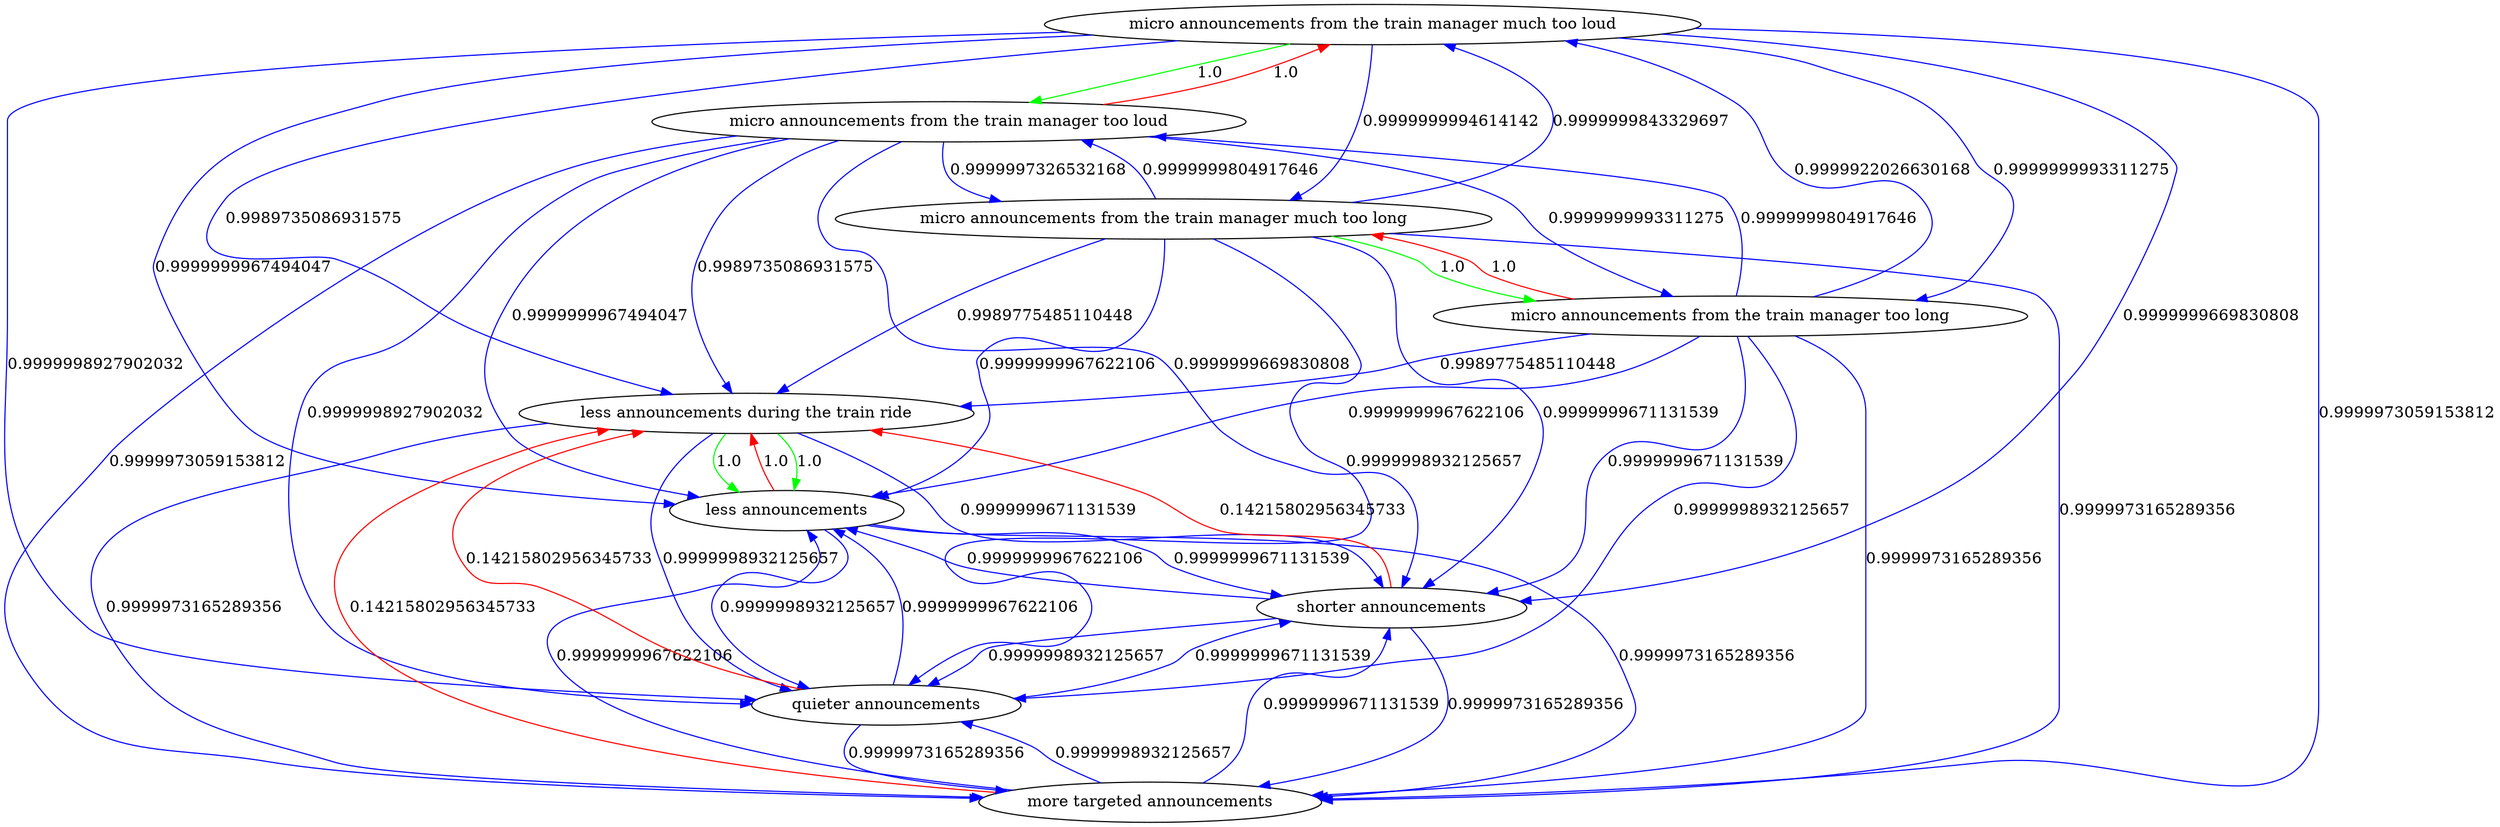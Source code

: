 digraph rawGraph {
"less announcements during the train ride";"less announcements";"micro announcements from the train manager much too loud";"micro announcements from the train manager too loud";"micro announcements from the train manager much too long";"micro announcements from the train manager too long";"more targeted announcements";"quieter announcements";"shorter announcements";"less announcements during the train ride" -> "less announcements" [label=1.0] [color=green]
"less announcements during the train ride" -> "less announcements" [label=1.0] [color=green]
"less announcements" -> "less announcements during the train ride" [label=1.0] [color=red]
"micro announcements from the train manager much too loud" -> "micro announcements from the train manager too loud" [label=1.0] [color=green]
"micro announcements from the train manager too loud" -> "micro announcements from the train manager much too loud" [label=1.0] [color=red]
"micro announcements from the train manager much too loud" -> "less announcements during the train ride" [label=0.9989735086931575] [color=blue]
"micro announcements from the train manager much too loud" -> "less announcements" [label=0.9999999967494047] [color=blue]
"micro announcements from the train manager too loud" -> "less announcements during the train ride" [label=0.9989735086931575] [color=blue]
"micro announcements from the train manager too loud" -> "less announcements" [label=0.9999999967494047] [color=blue]
"micro announcements from the train manager much too long" -> "micro announcements from the train manager too long" [label=1.0] [color=green]
"micro announcements from the train manager too long" -> "micro announcements from the train manager much too long" [label=1.0] [color=red]
"micro announcements from the train manager much too loud" -> "micro announcements from the train manager much too long" [label=0.9999999994614142] [color=blue]
"micro announcements from the train manager much too loud" -> "micro announcements from the train manager too long" [label=0.9999999993311275] [color=blue]
"micro announcements from the train manager too loud" -> "micro announcements from the train manager much too long" [label=0.9999997326532168] [color=blue]
"micro announcements from the train manager too loud" -> "micro announcements from the train manager too long" [label=0.9999999993311275] [color=blue]
"micro announcements from the train manager much too long" -> "less announcements during the train ride" [label=0.9989775485110448] [color=blue]
"micro announcements from the train manager much too long" -> "less announcements" [label=0.9999999967622106] [color=blue]
"micro announcements from the train manager much too long" -> "micro announcements from the train manager much too loud" [label=0.9999999843329697] [color=blue]
"micro announcements from the train manager much too long" -> "micro announcements from the train manager too loud" [label=0.9999999804917646] [color=blue]
"micro announcements from the train manager too long" -> "less announcements during the train ride" [label=0.9989775485110448] [color=blue]
"micro announcements from the train manager too long" -> "less announcements" [label=0.9999999967622106] [color=blue]
"micro announcements from the train manager too long" -> "micro announcements from the train manager much too loud" [label=0.9999922026630168] [color=blue]
"micro announcements from the train manager too long" -> "micro announcements from the train manager too loud" [label=0.9999999804917646] [color=blue]
"less announcements during the train ride" -> "more targeted announcements" [label=0.9999973165289356] [color=blue]
"less announcements" -> "more targeted announcements" [label=0.9999973165289356] [color=blue]
"micro announcements from the train manager much too loud" -> "more targeted announcements" [label=0.9999973059153812] [color=blue]
"micro announcements from the train manager too loud" -> "more targeted announcements" [label=0.9999973059153812] [color=blue]
"micro announcements from the train manager much too long" -> "more targeted announcements" [label=0.9999973165289356] [color=blue]
"micro announcements from the train manager too long" -> "more targeted announcements" [label=0.9999973165289356] [color=blue]
"more targeted announcements" -> "less announcements during the train ride" [label=0.14215802956345733] [color=red]
"more targeted announcements" -> "less announcements" [label=0.9999999967622106] [color=blue]
"less announcements during the train ride" -> "quieter announcements" [label=0.9999998932125657] [color=blue]
"less announcements" -> "quieter announcements" [label=0.9999998932125657] [color=blue]
"micro announcements from the train manager much too loud" -> "quieter announcements" [label=0.9999998927902032] [color=blue]
"micro announcements from the train manager too loud" -> "quieter announcements" [label=0.9999998927902032] [color=blue]
"micro announcements from the train manager much too long" -> "quieter announcements" [label=0.9999998932125657] [color=blue]
"micro announcements from the train manager too long" -> "quieter announcements" [label=0.9999998932125657] [color=blue]
"more targeted announcements" -> "quieter announcements" [label=0.9999998932125657] [color=blue]
"quieter announcements" -> "less announcements during the train ride" [label=0.14215802956345733] [color=red]
"quieter announcements" -> "less announcements" [label=0.9999999967622106] [color=blue]
"quieter announcements" -> "more targeted announcements" [label=0.9999973165289356] [color=blue]
"less announcements during the train ride" -> "shorter announcements" [label=0.9999999671131539] [color=blue]
"less announcements" -> "shorter announcements" [label=0.9999999671131539] [color=blue]
"micro announcements from the train manager much too loud" -> "shorter announcements" [label=0.9999999669830808] [color=blue]
"micro announcements from the train manager too loud" -> "shorter announcements" [label=0.9999999669830808] [color=blue]
"micro announcements from the train manager much too long" -> "shorter announcements" [label=0.9999999671131539] [color=blue]
"micro announcements from the train manager too long" -> "shorter announcements" [label=0.9999999671131539] [color=blue]
"more targeted announcements" -> "shorter announcements" [label=0.9999999671131539] [color=blue]
"quieter announcements" -> "shorter announcements" [label=0.9999999671131539] [color=blue]
"shorter announcements" -> "less announcements during the train ride" [label=0.14215802956345733] [color=red]
"shorter announcements" -> "less announcements" [label=0.9999999967622106] [color=blue]
"shorter announcements" -> "more targeted announcements" [label=0.9999973165289356] [color=blue]
"shorter announcements" -> "quieter announcements" [label=0.9999998932125657] [color=blue]
}